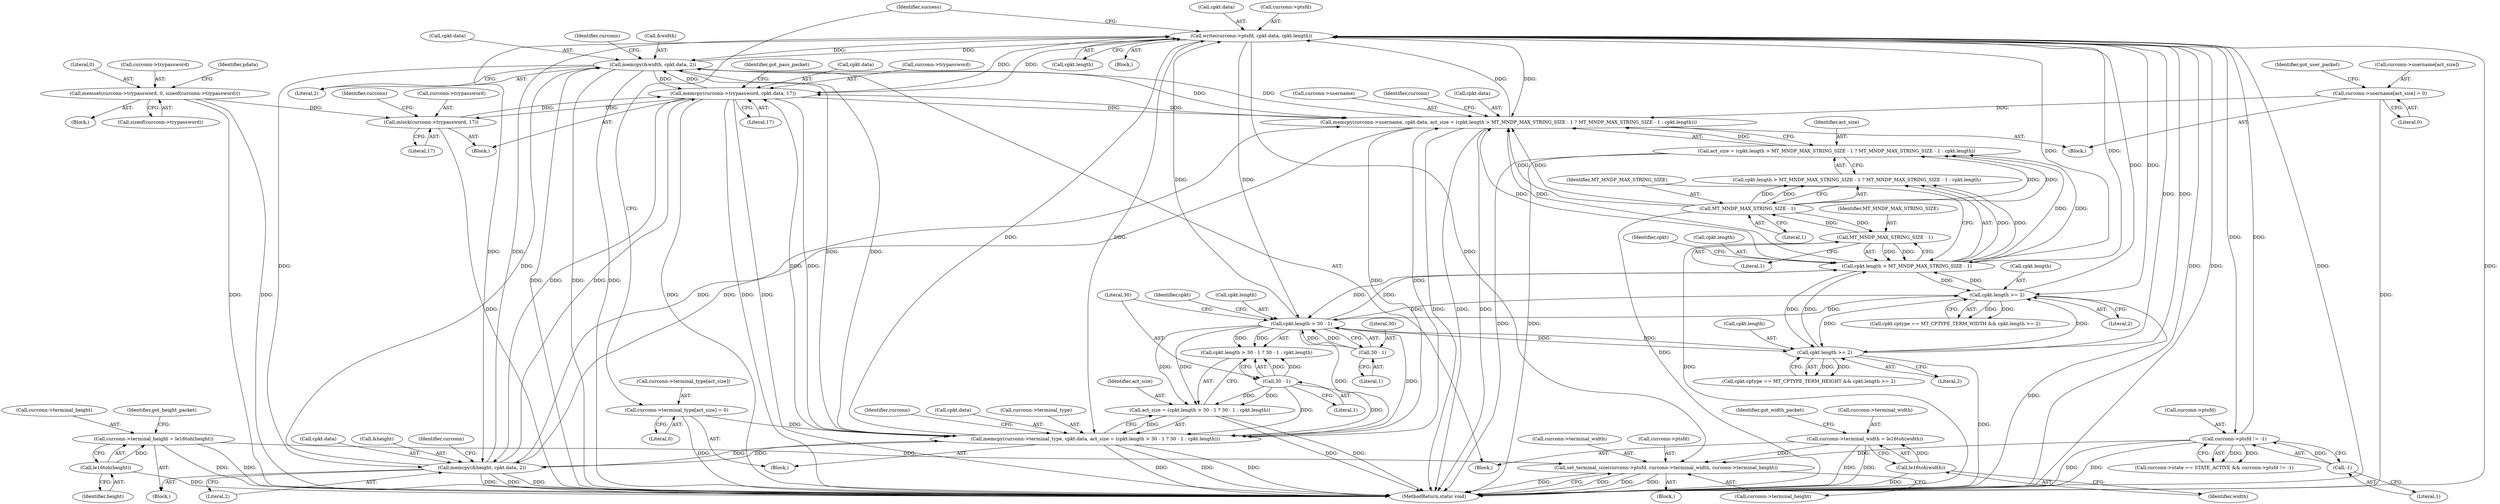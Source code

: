digraph "0_MAC-Telnet_b69d11727d4f0f8cf719c79e3fb700f55ca03e9a_1@pointer" {
"1000474" [label="(Call,set_terminal_size(curconn->ptsfd, curconn->terminal_width, curconn->terminal_height))"];
"1000426" [label="(Call,write(curconn->ptsfd, cpkt.data, cpkt.length))"];
"1000419" [label="(Call,curconn->ptsfd != -1)"];
"1000423" [label="(Call,-1)"];
"1000295" [label="(Call,memcpy(&width, cpkt.data, 2))"];
"1000393" [label="(Call,memcpy(curconn->trypassword, cpkt.data, 17))"];
"1000388" [label="(Call,mlock(curconn->trypassword, 17))"];
"1000189" [label="(Call,memset(curconn->trypassword, 0, sizeof(curconn->trypassword)))"];
"1000247" [label="(Call,memcpy(curconn->username, cpkt.data, act_size = (cpkt.length > MT_MNDP_MAX_STRING_SIZE - 1 ? MT_MNDP_MAX_STRING_SIZE - 1 : cpkt.length)))"];
"1000270" [label="(Call,curconn->username[act_size] = 0)"];
"1000326" [label="(Call,memcpy(&height, cpkt.data, 2))"];
"1000350" [label="(Call,memcpy(curconn->terminal_type, cpkt.data, act_size = (cpkt.length > 30 - 1 ? 30 - 1 : cpkt.length)))"];
"1000373" [label="(Call,curconn->terminal_type[act_size] = 0)"];
"1000357" [label="(Call,act_size = (cpkt.length > 30 - 1 ? 30 - 1 : cpkt.length))"];
"1000360" [label="(Call,cpkt.length > 30 - 1)"];
"1000319" [label="(Call,cpkt.length >= 2)"];
"1000288" [label="(Call,cpkt.length >= 2)"];
"1000257" [label="(Call,cpkt.length > MT_MNDP_MAX_STRING_SIZE - 1)"];
"1000261" [label="(Call,MT_MNDP_MAX_STRING_SIZE - 1)"];
"1000264" [label="(Call,MT_MNDP_MAX_STRING_SIZE - 1)"];
"1000364" [label="(Call,30 - 1)"];
"1000367" [label="(Call,30 - 1)"];
"1000254" [label="(Call,act_size = (cpkt.length > MT_MNDP_MAX_STRING_SIZE - 1 ? MT_MNDP_MAX_STRING_SIZE - 1 : cpkt.length))"];
"1000302" [label="(Call,curconn->terminal_width = le16toh(width))"];
"1000306" [label="(Call,le16toh(width))"];
"1000333" [label="(Call,curconn->terminal_height = le16toh(height))"];
"1000337" [label="(Call,le16toh(height))"];
"1000376" [label="(Identifier,curconn)"];
"1000474" [label="(Call,set_terminal_size(curconn->ptsfd, curconn->terminal_width, curconn->terminal_height))"];
"1000276" [label="(Literal,0)"];
"1000402" [label="(Identifier,got_pass_packet)"];
"1000473" [label="(Block,)"];
"1000478" [label="(Call,curconn->terminal_width)"];
"1000295" [label="(Call,memcpy(&width, cpkt.data, 2))"];
"1000338" [label="(Identifier,height)"];
"1000248" [label="(Call,curconn->username)"];
"1000395" [label="(Identifier,curconn)"];
"1000190" [label="(Call,curconn->trypassword)"];
"1000288" [label="(Call,cpkt.length >= 2)"];
"1000365" [label="(Literal,30)"];
"1000337" [label="(Call,le16toh(height))"];
"1000449" [label="(Identifier,success)"];
"1000164" [label="(Block,)"];
"1000301" [label="(Literal,2)"];
"1000392" [label="(Literal,17)"];
"1000273" [label="(Identifier,curconn)"];
"1000306" [label="(Call,le16toh(width))"];
"1000326" [label="(Call,memcpy(&height, cpkt.data, 2))"];
"1000324" [label="(Block,)"];
"1000373" [label="(Call,curconn->terminal_type[act_size] = 0)"];
"1000369" [label="(Literal,1)"];
"1000334" [label="(Call,curconn->terminal_height)"];
"1000371" [label="(Identifier,cpkt)"];
"1000200" [label="(Identifier,pdata)"];
"1000189" [label="(Call,memset(curconn->trypassword, 0, sizeof(curconn->trypassword)))"];
"1000419" [label="(Call,curconn->ptsfd != -1)"];
"1000255" [label="(Identifier,act_size)"];
"1000296" [label="(Call,&width)"];
"1000379" [label="(Literal,0)"];
"1000309" [label="(Identifier,got_width_packet)"];
"1000298" [label="(Call,cpkt.data)"];
"1000264" [label="(Call,MT_MNDP_MAX_STRING_SIZE - 1)"];
"1000354" [label="(Call,cpkt.data)"];
"1000282" [label="(Call,cpkt.cptype == MT_CPTYPE_TERM_WIDTH && cpkt.length >= 2)"];
"1000265" [label="(Identifier,MT_MNDP_MAX_STRING_SIZE)"];
"1000302" [label="(Call,curconn->terminal_width = le16toh(width))"];
"1000263" [label="(Literal,1)"];
"1000271" [label="(Call,curconn->username[act_size])"];
"1000481" [label="(Call,curconn->terminal_height)"];
"1000333" [label="(Call,curconn->terminal_height = le16toh(height))"];
"1000387" [label="(Block,)"];
"1000430" [label="(Call,cpkt.data)"];
"1000262" [label="(Identifier,MT_MNDP_MAX_STRING_SIZE)"];
"1000393" [label="(Call,memcpy(curconn->trypassword, cpkt.data, 17))"];
"1000349" [label="(Block,)"];
"1000304" [label="(Identifier,curconn)"];
"1000357" [label="(Call,act_size = (cpkt.length > 30 - 1 ? 30 - 1 : cpkt.length))"];
"1000374" [label="(Call,curconn->terminal_type[act_size])"];
"1000427" [label="(Call,curconn->ptsfd)"];
"1000270" [label="(Call,curconn->username[act_size] = 0)"];
"1000397" [label="(Call,cpkt.data)"];
"1000319" [label="(Call,cpkt.length >= 2)"];
"1000257" [label="(Call,cpkt.length > MT_MNDP_MAX_STRING_SIZE - 1)"];
"1000359" [label="(Call,cpkt.length > 30 - 1 ? 30 - 1 : cpkt.length)"];
"1000423" [label="(Call,-1)"];
"1000389" [label="(Call,curconn->trypassword)"];
"1000433" [label="(Call,cpkt.length)"];
"1000425" [label="(Block,)"];
"1000368" [label="(Literal,30)"];
"1000364" [label="(Call,30 - 1)"];
"1000335" [label="(Identifier,curconn)"];
"1000367" [label="(Call,30 - 1)"];
"1000424" [label="(Literal,1)"];
"1000320" [label="(Call,cpkt.length)"];
"1000388" [label="(Call,mlock(curconn->trypassword, 17))"];
"1000329" [label="(Call,cpkt.data)"];
"1000413" [label="(Call,curconn->state == STATE_ACTIVE && curconn->ptsfd != -1)"];
"1000289" [label="(Call,cpkt.length)"];
"1000475" [label="(Call,curconn->ptsfd)"];
"1000251" [label="(Call,cpkt.data)"];
"1000268" [label="(Identifier,cpkt)"];
"1000394" [label="(Call,curconn->trypassword)"];
"1000254" [label="(Call,act_size = (cpkt.length > MT_MNDP_MAX_STRING_SIZE - 1 ? MT_MNDP_MAX_STRING_SIZE - 1 : cpkt.length))"];
"1000256" [label="(Call,cpkt.length > MT_MNDP_MAX_STRING_SIZE - 1 ? MT_MNDP_MAX_STRING_SIZE - 1 : cpkt.length)"];
"1000358" [label="(Identifier,act_size)"];
"1000293" [label="(Block,)"];
"1000303" [label="(Call,curconn->terminal_width)"];
"1000484" [label="(MethodReturn,static void)"];
"1000350" [label="(Call,memcpy(curconn->terminal_type, cpkt.data, act_size = (cpkt.length > 30 - 1 ? 30 - 1 : cpkt.length)))"];
"1000258" [label="(Call,cpkt.length)"];
"1000307" [label="(Identifier,width)"];
"1000366" [label="(Literal,1)"];
"1000278" [label="(Identifier,got_user_packet)"];
"1000194" [label="(Call,sizeof(curconn->trypassword))"];
"1000420" [label="(Call,curconn->ptsfd)"];
"1000327" [label="(Call,&height)"];
"1000193" [label="(Literal,0)"];
"1000361" [label="(Call,cpkt.length)"];
"1000246" [label="(Block,)"];
"1000292" [label="(Literal,2)"];
"1000340" [label="(Identifier,got_height_packet)"];
"1000247" [label="(Call,memcpy(curconn->username, cpkt.data, act_size = (cpkt.length > MT_MNDP_MAX_STRING_SIZE - 1 ? MT_MNDP_MAX_STRING_SIZE - 1 : cpkt.length)))"];
"1000323" [label="(Literal,2)"];
"1000261" [label="(Call,MT_MNDP_MAX_STRING_SIZE - 1)"];
"1000360" [label="(Call,cpkt.length > 30 - 1)"];
"1000313" [label="(Call,cpkt.cptype == MT_CPTYPE_TERM_HEIGHT && cpkt.length >= 2)"];
"1000426" [label="(Call,write(curconn->ptsfd, cpkt.data, cpkt.length))"];
"1000332" [label="(Literal,2)"];
"1000351" [label="(Call,curconn->terminal_type)"];
"1000266" [label="(Literal,1)"];
"1000400" [label="(Literal,17)"];
"1000474" -> "1000473"  [label="AST: "];
"1000474" -> "1000481"  [label="CFG: "];
"1000475" -> "1000474"  [label="AST: "];
"1000478" -> "1000474"  [label="AST: "];
"1000481" -> "1000474"  [label="AST: "];
"1000484" -> "1000474"  [label="CFG: "];
"1000474" -> "1000484"  [label="DDG: "];
"1000474" -> "1000484"  [label="DDG: "];
"1000474" -> "1000484"  [label="DDG: "];
"1000474" -> "1000484"  [label="DDG: "];
"1000426" -> "1000474"  [label="DDG: "];
"1000419" -> "1000474"  [label="DDG: "];
"1000302" -> "1000474"  [label="DDG: "];
"1000333" -> "1000474"  [label="DDG: "];
"1000426" -> "1000425"  [label="AST: "];
"1000426" -> "1000433"  [label="CFG: "];
"1000427" -> "1000426"  [label="AST: "];
"1000430" -> "1000426"  [label="AST: "];
"1000433" -> "1000426"  [label="AST: "];
"1000449" -> "1000426"  [label="CFG: "];
"1000426" -> "1000484"  [label="DDG: "];
"1000426" -> "1000484"  [label="DDG: "];
"1000426" -> "1000484"  [label="DDG: "];
"1000426" -> "1000484"  [label="DDG: "];
"1000426" -> "1000247"  [label="DDG: "];
"1000426" -> "1000257"  [label="DDG: "];
"1000426" -> "1000288"  [label="DDG: "];
"1000426" -> "1000295"  [label="DDG: "];
"1000426" -> "1000319"  [label="DDG: "];
"1000426" -> "1000326"  [label="DDG: "];
"1000426" -> "1000350"  [label="DDG: "];
"1000426" -> "1000360"  [label="DDG: "];
"1000426" -> "1000393"  [label="DDG: "];
"1000426" -> "1000419"  [label="DDG: "];
"1000419" -> "1000426"  [label="DDG: "];
"1000295" -> "1000426"  [label="DDG: "];
"1000393" -> "1000426"  [label="DDG: "];
"1000247" -> "1000426"  [label="DDG: "];
"1000326" -> "1000426"  [label="DDG: "];
"1000350" -> "1000426"  [label="DDG: "];
"1000319" -> "1000426"  [label="DDG: "];
"1000288" -> "1000426"  [label="DDG: "];
"1000360" -> "1000426"  [label="DDG: "];
"1000257" -> "1000426"  [label="DDG: "];
"1000419" -> "1000413"  [label="AST: "];
"1000419" -> "1000423"  [label="CFG: "];
"1000420" -> "1000419"  [label="AST: "];
"1000423" -> "1000419"  [label="AST: "];
"1000413" -> "1000419"  [label="CFG: "];
"1000419" -> "1000484"  [label="DDG: "];
"1000419" -> "1000484"  [label="DDG: "];
"1000419" -> "1000413"  [label="DDG: "];
"1000419" -> "1000413"  [label="DDG: "];
"1000423" -> "1000419"  [label="DDG: "];
"1000423" -> "1000424"  [label="CFG: "];
"1000424" -> "1000423"  [label="AST: "];
"1000295" -> "1000293"  [label="AST: "];
"1000295" -> "1000301"  [label="CFG: "];
"1000296" -> "1000295"  [label="AST: "];
"1000298" -> "1000295"  [label="AST: "];
"1000301" -> "1000295"  [label="AST: "];
"1000304" -> "1000295"  [label="CFG: "];
"1000295" -> "1000484"  [label="DDG: "];
"1000295" -> "1000484"  [label="DDG: "];
"1000295" -> "1000484"  [label="DDG: "];
"1000295" -> "1000247"  [label="DDG: "];
"1000393" -> "1000295"  [label="DDG: "];
"1000247" -> "1000295"  [label="DDG: "];
"1000326" -> "1000295"  [label="DDG: "];
"1000350" -> "1000295"  [label="DDG: "];
"1000295" -> "1000326"  [label="DDG: "];
"1000295" -> "1000350"  [label="DDG: "];
"1000295" -> "1000393"  [label="DDG: "];
"1000393" -> "1000387"  [label="AST: "];
"1000393" -> "1000400"  [label="CFG: "];
"1000394" -> "1000393"  [label="AST: "];
"1000397" -> "1000393"  [label="AST: "];
"1000400" -> "1000393"  [label="AST: "];
"1000402" -> "1000393"  [label="CFG: "];
"1000393" -> "1000484"  [label="DDG: "];
"1000393" -> "1000484"  [label="DDG: "];
"1000393" -> "1000484"  [label="DDG: "];
"1000393" -> "1000247"  [label="DDG: "];
"1000393" -> "1000326"  [label="DDG: "];
"1000393" -> "1000350"  [label="DDG: "];
"1000393" -> "1000388"  [label="DDG: "];
"1000388" -> "1000393"  [label="DDG: "];
"1000247" -> "1000393"  [label="DDG: "];
"1000326" -> "1000393"  [label="DDG: "];
"1000350" -> "1000393"  [label="DDG: "];
"1000388" -> "1000387"  [label="AST: "];
"1000388" -> "1000392"  [label="CFG: "];
"1000389" -> "1000388"  [label="AST: "];
"1000392" -> "1000388"  [label="AST: "];
"1000395" -> "1000388"  [label="CFG: "];
"1000388" -> "1000484"  [label="DDG: "];
"1000189" -> "1000388"  [label="DDG: "];
"1000189" -> "1000164"  [label="AST: "];
"1000189" -> "1000194"  [label="CFG: "];
"1000190" -> "1000189"  [label="AST: "];
"1000193" -> "1000189"  [label="AST: "];
"1000194" -> "1000189"  [label="AST: "];
"1000200" -> "1000189"  [label="CFG: "];
"1000189" -> "1000484"  [label="DDG: "];
"1000189" -> "1000484"  [label="DDG: "];
"1000247" -> "1000246"  [label="AST: "];
"1000247" -> "1000254"  [label="CFG: "];
"1000248" -> "1000247"  [label="AST: "];
"1000251" -> "1000247"  [label="AST: "];
"1000254" -> "1000247"  [label="AST: "];
"1000273" -> "1000247"  [label="CFG: "];
"1000247" -> "1000484"  [label="DDG: "];
"1000247" -> "1000484"  [label="DDG: "];
"1000247" -> "1000484"  [label="DDG: "];
"1000270" -> "1000247"  [label="DDG: "];
"1000326" -> "1000247"  [label="DDG: "];
"1000350" -> "1000247"  [label="DDG: "];
"1000254" -> "1000247"  [label="DDG: "];
"1000264" -> "1000247"  [label="DDG: "];
"1000264" -> "1000247"  [label="DDG: "];
"1000257" -> "1000247"  [label="DDG: "];
"1000257" -> "1000247"  [label="DDG: "];
"1000247" -> "1000326"  [label="DDG: "];
"1000247" -> "1000350"  [label="DDG: "];
"1000270" -> "1000246"  [label="AST: "];
"1000270" -> "1000276"  [label="CFG: "];
"1000271" -> "1000270"  [label="AST: "];
"1000276" -> "1000270"  [label="AST: "];
"1000278" -> "1000270"  [label="CFG: "];
"1000270" -> "1000484"  [label="DDG: "];
"1000326" -> "1000324"  [label="AST: "];
"1000326" -> "1000332"  [label="CFG: "];
"1000327" -> "1000326"  [label="AST: "];
"1000329" -> "1000326"  [label="AST: "];
"1000332" -> "1000326"  [label="AST: "];
"1000335" -> "1000326"  [label="CFG: "];
"1000326" -> "1000484"  [label="DDG: "];
"1000326" -> "1000484"  [label="DDG: "];
"1000326" -> "1000484"  [label="DDG: "];
"1000350" -> "1000326"  [label="DDG: "];
"1000326" -> "1000350"  [label="DDG: "];
"1000350" -> "1000349"  [label="AST: "];
"1000350" -> "1000357"  [label="CFG: "];
"1000351" -> "1000350"  [label="AST: "];
"1000354" -> "1000350"  [label="AST: "];
"1000357" -> "1000350"  [label="AST: "];
"1000376" -> "1000350"  [label="CFG: "];
"1000350" -> "1000484"  [label="DDG: "];
"1000350" -> "1000484"  [label="DDG: "];
"1000350" -> "1000484"  [label="DDG: "];
"1000373" -> "1000350"  [label="DDG: "];
"1000357" -> "1000350"  [label="DDG: "];
"1000360" -> "1000350"  [label="DDG: "];
"1000360" -> "1000350"  [label="DDG: "];
"1000367" -> "1000350"  [label="DDG: "];
"1000367" -> "1000350"  [label="DDG: "];
"1000373" -> "1000349"  [label="AST: "];
"1000373" -> "1000379"  [label="CFG: "];
"1000374" -> "1000373"  [label="AST: "];
"1000379" -> "1000373"  [label="AST: "];
"1000449" -> "1000373"  [label="CFG: "];
"1000373" -> "1000484"  [label="DDG: "];
"1000357" -> "1000359"  [label="CFG: "];
"1000358" -> "1000357"  [label="AST: "];
"1000359" -> "1000357"  [label="AST: "];
"1000357" -> "1000484"  [label="DDG: "];
"1000357" -> "1000484"  [label="DDG: "];
"1000360" -> "1000357"  [label="DDG: "];
"1000360" -> "1000357"  [label="DDG: "];
"1000367" -> "1000357"  [label="DDG: "];
"1000367" -> "1000357"  [label="DDG: "];
"1000360" -> "1000359"  [label="AST: "];
"1000360" -> "1000364"  [label="CFG: "];
"1000361" -> "1000360"  [label="AST: "];
"1000364" -> "1000360"  [label="AST: "];
"1000368" -> "1000360"  [label="CFG: "];
"1000371" -> "1000360"  [label="CFG: "];
"1000360" -> "1000257"  [label="DDG: "];
"1000360" -> "1000288"  [label="DDG: "];
"1000360" -> "1000319"  [label="DDG: "];
"1000319" -> "1000360"  [label="DDG: "];
"1000288" -> "1000360"  [label="DDG: "];
"1000257" -> "1000360"  [label="DDG: "];
"1000364" -> "1000360"  [label="DDG: "];
"1000364" -> "1000360"  [label="DDG: "];
"1000360" -> "1000359"  [label="DDG: "];
"1000360" -> "1000359"  [label="DDG: "];
"1000319" -> "1000313"  [label="AST: "];
"1000319" -> "1000323"  [label="CFG: "];
"1000320" -> "1000319"  [label="AST: "];
"1000323" -> "1000319"  [label="AST: "];
"1000313" -> "1000319"  [label="CFG: "];
"1000319" -> "1000484"  [label="DDG: "];
"1000319" -> "1000257"  [label="DDG: "];
"1000319" -> "1000288"  [label="DDG: "];
"1000319" -> "1000313"  [label="DDG: "];
"1000319" -> "1000313"  [label="DDG: "];
"1000288" -> "1000319"  [label="DDG: "];
"1000257" -> "1000319"  [label="DDG: "];
"1000288" -> "1000282"  [label="AST: "];
"1000288" -> "1000292"  [label="CFG: "];
"1000289" -> "1000288"  [label="AST: "];
"1000292" -> "1000288"  [label="AST: "];
"1000282" -> "1000288"  [label="CFG: "];
"1000288" -> "1000484"  [label="DDG: "];
"1000288" -> "1000257"  [label="DDG: "];
"1000288" -> "1000282"  [label="DDG: "];
"1000288" -> "1000282"  [label="DDG: "];
"1000257" -> "1000288"  [label="DDG: "];
"1000257" -> "1000256"  [label="AST: "];
"1000257" -> "1000261"  [label="CFG: "];
"1000258" -> "1000257"  [label="AST: "];
"1000261" -> "1000257"  [label="AST: "];
"1000265" -> "1000257"  [label="CFG: "];
"1000268" -> "1000257"  [label="CFG: "];
"1000257" -> "1000254"  [label="DDG: "];
"1000257" -> "1000254"  [label="DDG: "];
"1000261" -> "1000257"  [label="DDG: "];
"1000261" -> "1000257"  [label="DDG: "];
"1000257" -> "1000256"  [label="DDG: "];
"1000257" -> "1000256"  [label="DDG: "];
"1000261" -> "1000263"  [label="CFG: "];
"1000262" -> "1000261"  [label="AST: "];
"1000263" -> "1000261"  [label="AST: "];
"1000261" -> "1000484"  [label="DDG: "];
"1000264" -> "1000261"  [label="DDG: "];
"1000261" -> "1000264"  [label="DDG: "];
"1000264" -> "1000256"  [label="AST: "];
"1000264" -> "1000266"  [label="CFG: "];
"1000265" -> "1000264"  [label="AST: "];
"1000266" -> "1000264"  [label="AST: "];
"1000256" -> "1000264"  [label="CFG: "];
"1000264" -> "1000484"  [label="DDG: "];
"1000264" -> "1000254"  [label="DDG: "];
"1000264" -> "1000254"  [label="DDG: "];
"1000264" -> "1000256"  [label="DDG: "];
"1000264" -> "1000256"  [label="DDG: "];
"1000364" -> "1000366"  [label="CFG: "];
"1000365" -> "1000364"  [label="AST: "];
"1000366" -> "1000364"  [label="AST: "];
"1000367" -> "1000359"  [label="AST: "];
"1000367" -> "1000369"  [label="CFG: "];
"1000368" -> "1000367"  [label="AST: "];
"1000369" -> "1000367"  [label="AST: "];
"1000359" -> "1000367"  [label="CFG: "];
"1000367" -> "1000359"  [label="DDG: "];
"1000367" -> "1000359"  [label="DDG: "];
"1000254" -> "1000256"  [label="CFG: "];
"1000255" -> "1000254"  [label="AST: "];
"1000256" -> "1000254"  [label="AST: "];
"1000254" -> "1000484"  [label="DDG: "];
"1000254" -> "1000484"  [label="DDG: "];
"1000302" -> "1000293"  [label="AST: "];
"1000302" -> "1000306"  [label="CFG: "];
"1000303" -> "1000302"  [label="AST: "];
"1000306" -> "1000302"  [label="AST: "];
"1000309" -> "1000302"  [label="CFG: "];
"1000302" -> "1000484"  [label="DDG: "];
"1000302" -> "1000484"  [label="DDG: "];
"1000306" -> "1000302"  [label="DDG: "];
"1000306" -> "1000307"  [label="CFG: "];
"1000307" -> "1000306"  [label="AST: "];
"1000306" -> "1000484"  [label="DDG: "];
"1000333" -> "1000324"  [label="AST: "];
"1000333" -> "1000337"  [label="CFG: "];
"1000334" -> "1000333"  [label="AST: "];
"1000337" -> "1000333"  [label="AST: "];
"1000340" -> "1000333"  [label="CFG: "];
"1000333" -> "1000484"  [label="DDG: "];
"1000333" -> "1000484"  [label="DDG: "];
"1000337" -> "1000333"  [label="DDG: "];
"1000337" -> "1000338"  [label="CFG: "];
"1000338" -> "1000337"  [label="AST: "];
"1000337" -> "1000484"  [label="DDG: "];
}
